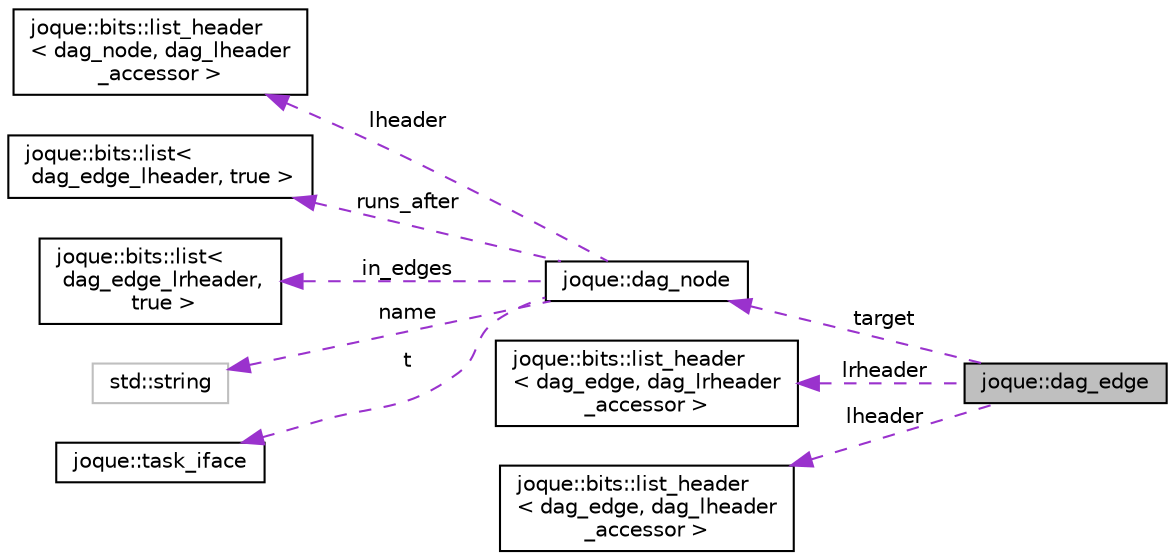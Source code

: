 digraph "joque::dag_edge"
{
 // LATEX_PDF_SIZE
  edge [fontname="Helvetica",fontsize="10",labelfontname="Helvetica",labelfontsize="10"];
  node [fontname="Helvetica",fontsize="10",shape=record];
  rankdir="LR";
  Node1 [label="joque::dag_edge",height=0.2,width=0.4,color="black", fillcolor="grey75", style="filled", fontcolor="black",tooltip=" "];
  Node2 -> Node1 [dir="back",color="darkorchid3",fontsize="10",style="dashed",label=" target" ,fontname="Helvetica"];
  Node2 [label="joque::dag_node",height=0.2,width=0.4,color="black", fillcolor="white", style="filled",URL="$namespacejoque.html#structjoque_1_1dag__node",tooltip="Node representing all execution-related information for one task."];
  Node3 -> Node2 [dir="back",color="darkorchid3",fontsize="10",style="dashed",label=" lheader" ,fontname="Helvetica"];
  Node3 [label="joque::bits::list_header\l\< dag_node, dag_lheader\l_accessor \>",height=0.2,width=0.4,color="black", fillcolor="white", style="filled",URL="$structjoque_1_1bits_1_1list__header.html",tooltip=" "];
  Node4 -> Node2 [dir="back",color="darkorchid3",fontsize="10",style="dashed",label=" runs_after" ,fontname="Helvetica"];
  Node4 [label="joque::bits::list\<\l dag_edge_lheader, true \>",height=0.2,width=0.4,color="black", fillcolor="white", style="filled",URL="$classjoque_1_1bits_1_1list.html",tooltip=" "];
  Node5 -> Node2 [dir="back",color="darkorchid3",fontsize="10",style="dashed",label=" in_edges" ,fontname="Helvetica"];
  Node5 [label="joque::bits::list\<\l dag_edge_lrheader,\l true \>",height=0.2,width=0.4,color="black", fillcolor="white", style="filled",URL="$classjoque_1_1bits_1_1list.html",tooltip=" "];
  Node6 -> Node2 [dir="back",color="darkorchid3",fontsize="10",style="dashed",label=" name" ,fontname="Helvetica"];
  Node6 [label="std::string",height=0.2,width=0.4,color="grey75", fillcolor="white", style="filled",tooltip=" "];
  Node8 -> Node2 [dir="back",color="darkorchid3",fontsize="10",style="dashed",label=" t" ,fontname="Helvetica"];
  Node8 [label="joque::task_iface",height=0.2,width=0.4,color="black", fillcolor="white", style="filled",URL="$structjoque_1_1task__iface.html",tooltip=" "];
  Node9 -> Node1 [dir="back",color="darkorchid3",fontsize="10",style="dashed",label=" lrheader" ,fontname="Helvetica"];
  Node9 [label="joque::bits::list_header\l\< dag_edge, dag_lrheader\l_accessor \>",height=0.2,width=0.4,color="black", fillcolor="white", style="filled",URL="$structjoque_1_1bits_1_1list__header.html",tooltip=" "];
  Node10 -> Node1 [dir="back",color="darkorchid3",fontsize="10",style="dashed",label=" lheader" ,fontname="Helvetica"];
  Node10 [label="joque::bits::list_header\l\< dag_edge, dag_lheader\l_accessor \>",height=0.2,width=0.4,color="black", fillcolor="white", style="filled",URL="$structjoque_1_1bits_1_1list__header.html",tooltip=" "];
}
